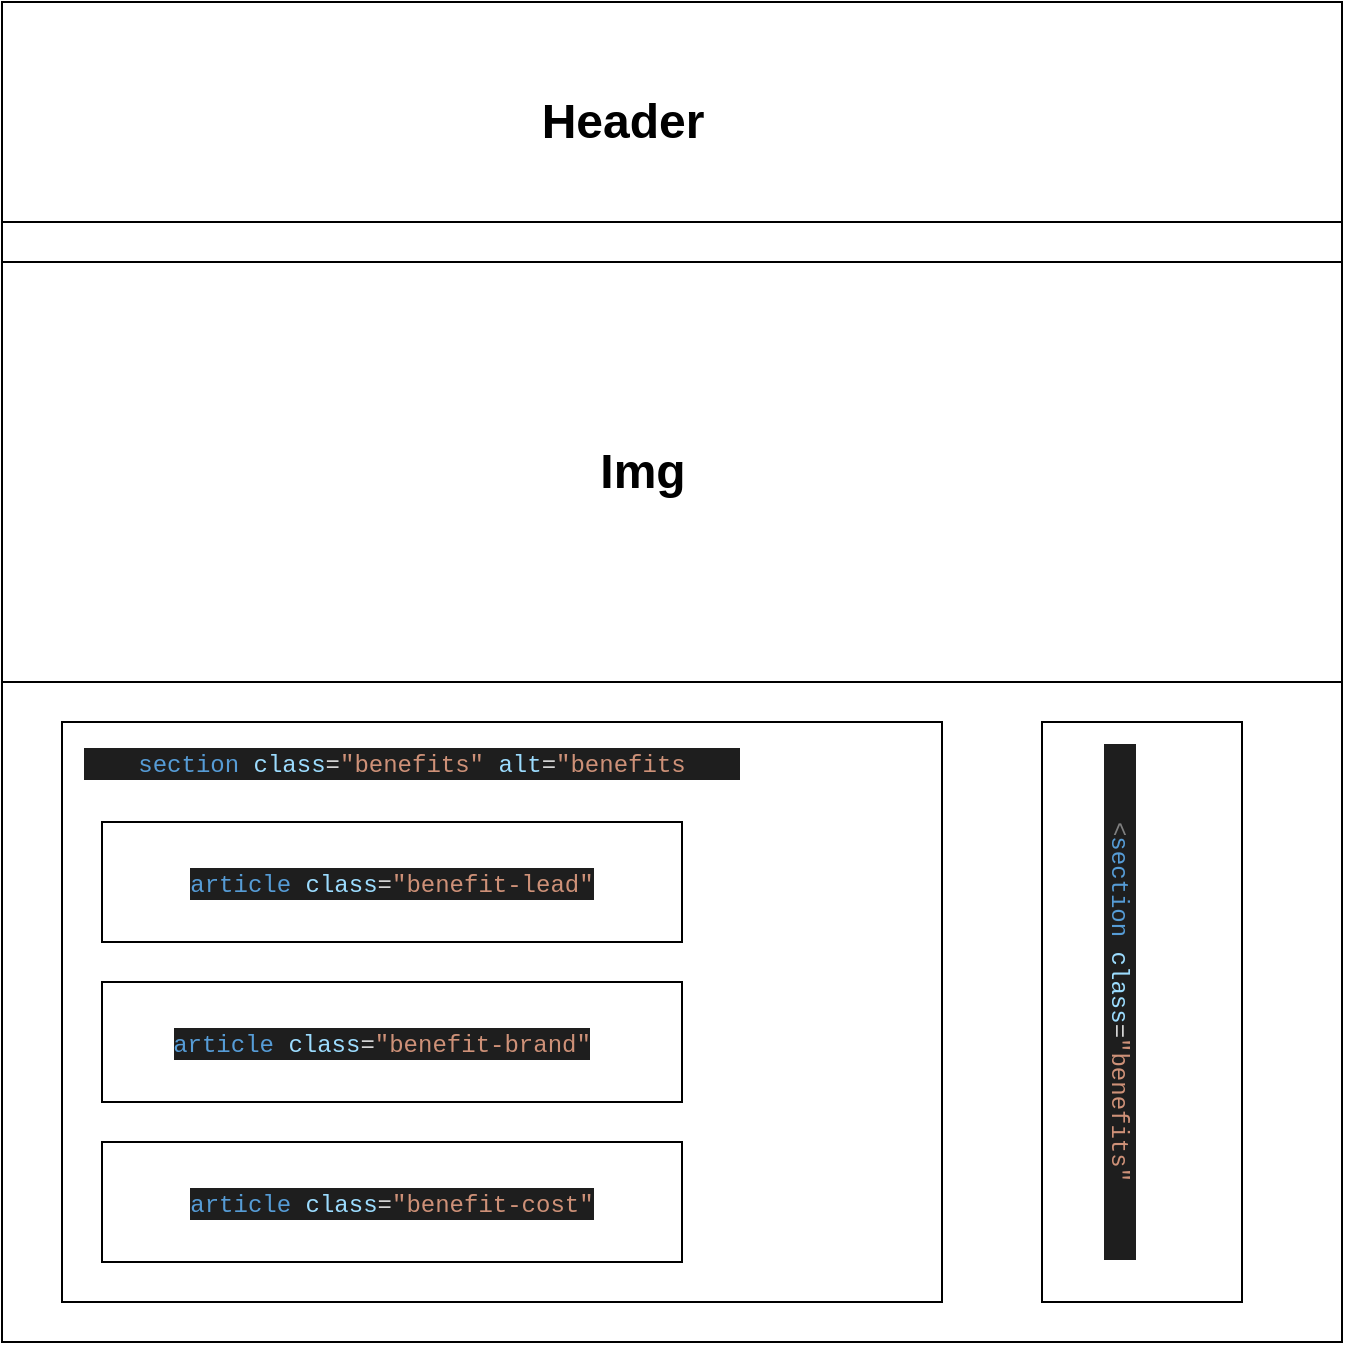 <mxfile>
    <diagram id="R7mZ-5sE5piZs0q6hoa2" name="Page-1">
        <mxGraphModel dx="1226" dy="717" grid="1" gridSize="10" guides="1" tooltips="1" connect="1" arrows="1" fold="1" page="1" pageScale="1" pageWidth="850" pageHeight="1100" math="0" shadow="0">
            <root>
                <mxCell id="0"/>
                <mxCell id="1" parent="0"/>
                <mxCell id="3" value="" style="whiteSpace=wrap;html=1;aspect=fixed;" vertex="1" parent="1">
                    <mxGeometry x="80" y="20" width="670" height="670" as="geometry"/>
                </mxCell>
                <mxCell id="4" value="" style="rounded=0;whiteSpace=wrap;html=1;" vertex="1" parent="1">
                    <mxGeometry x="80" y="20" width="670" height="110" as="geometry"/>
                </mxCell>
                <mxCell id="5" value="" style="rounded=0;whiteSpace=wrap;html=1;" vertex="1" parent="1">
                    <mxGeometry x="80" y="150" width="670" height="210" as="geometry"/>
                </mxCell>
                <mxCell id="8" value="" style="rounded=0;whiteSpace=wrap;html=1;" vertex="1" parent="1">
                    <mxGeometry x="600" y="380" width="100" height="290" as="geometry"/>
                </mxCell>
                <mxCell id="9" value="" style="rounded=0;whiteSpace=wrap;html=1;" vertex="1" parent="1">
                    <mxGeometry x="110" y="380" width="440" height="290" as="geometry"/>
                </mxCell>
                <mxCell id="10" value="Header" style="text;strokeColor=none;fillColor=none;html=1;fontSize=24;fontStyle=1;verticalAlign=middle;align=center;" vertex="1" parent="1">
                    <mxGeometry x="340" y="60" width="100" height="40" as="geometry"/>
                </mxCell>
                <mxCell id="11" value="Img" style="text;strokeColor=none;fillColor=none;html=1;fontSize=24;fontStyle=1;verticalAlign=middle;align=center;" vertex="1" parent="1">
                    <mxGeometry x="350" y="235" width="100" height="40" as="geometry"/>
                </mxCell>
                <UserObject label="&lt;div style=&quot;color: rgb(212, 212, 212); background-color: rgb(30, 30, 30); font-family: Menlo, Monaco, &amp;quot;Courier New&amp;quot;, monospace; line-height: 18px;&quot;&gt; &lt;span style=&quot;color: #808080;&quot;&gt;&amp;lt;&lt;/span&gt;&lt;span style=&quot;color: #569cd6;&quot;&gt;section&lt;/span&gt; &lt;span style=&quot;color: #9cdcfe;&quot;&gt;class&lt;/span&gt;=&lt;span style=&quot;color: #ce9178;&quot;&gt;&quot;benefits&quot;&lt;/span&gt; &lt;span style=&quot;color: #9cdcfe;&quot;&gt;alt&lt;/span&gt;=&lt;span style=&quot;color: #ce9178;&quot;&gt;&quot;benefits section is on the side&quot;&lt;/span&gt;&lt;span style=&quot;color: #808080;&quot;&gt;&amp;gt;&lt;/span&gt;&lt;/div&gt;" placeholders="1" name="Variable" id="12">
                    <mxCell style="text;html=1;strokeColor=none;fillColor=none;align=center;verticalAlign=middle;whiteSpace=wrap;overflow=hidden;rotation=90;" vertex="1" parent="1">
                        <mxGeometry x="510" y="510" width="260" height="20" as="geometry"/>
                    </mxCell>
                </UserObject>
                <UserObject label="&lt;div style=&quot;color: rgb(212, 212, 212); background-color: rgb(30, 30, 30); font-family: Menlo, Monaco, &amp;quot;Courier New&amp;quot;, monospace; font-weight: normal; font-size: 12px; line-height: 18px;&quot;&gt;&lt;div style=&quot;line-height: 18px;&quot;&gt;&lt;span style=&quot;color: #569cd6;&quot;&gt;section&lt;/span&gt; &lt;span style=&quot;color: #9cdcfe;&quot;&gt;class&lt;/span&gt;=&lt;span style=&quot;color: #ce9178;&quot;&gt;&quot;benefits&quot;&lt;/span&gt; &lt;span style=&quot;color: #9cdcfe;&quot;&gt;alt&lt;/span&gt;=&lt;span style=&quot;color: #ce9178;&quot;&gt;&quot;benefits section is on the side&quot;&lt;/span&gt;&lt;/div&gt;&lt;/div&gt;" placeholders="1" name="Variable" id="13">
                    <mxCell style="text;html=1;strokeColor=none;fillColor=none;align=center;verticalAlign=middle;whiteSpace=wrap;overflow=hidden;" vertex="1" parent="1">
                        <mxGeometry x="120" y="390" width="330" height="20" as="geometry"/>
                    </mxCell>
                </UserObject>
                <mxCell id="14" value="" style="rounded=0;whiteSpace=wrap;html=1;" vertex="1" parent="1">
                    <mxGeometry x="130" y="430" width="290" height="60" as="geometry"/>
                </mxCell>
                <mxCell id="15" value="" style="rounded=0;whiteSpace=wrap;html=1;" vertex="1" parent="1">
                    <mxGeometry x="130" y="510" width="290" height="60" as="geometry"/>
                </mxCell>
                <mxCell id="16" value="" style="rounded=0;whiteSpace=wrap;html=1;" vertex="1" parent="1">
                    <mxGeometry x="130" y="590" width="290" height="60" as="geometry"/>
                </mxCell>
                <UserObject label="&lt;div style=&quot;color: rgb(212, 212, 212); background-color: rgb(30, 30, 30); font-family: Menlo, Monaco, &amp;quot;Courier New&amp;quot;, monospace; line-height: 18px;&quot;&gt;&lt;div style=&quot;line-height: 18px;&quot;&gt;&lt;div style=&quot;line-height: 18px;&quot;&gt;&lt;span style=&quot;color: #569cd6;&quot;&gt;article&lt;/span&gt; &lt;span style=&quot;color: #9cdcfe;&quot;&gt;class&lt;/span&gt;=&lt;span style=&quot;color: #ce9178;&quot;&gt;&quot;benefit-lead&quot;&lt;/span&gt;&lt;/div&gt;&lt;/div&gt;&lt;/div&gt;" placeholders="1" id="17">
                    <mxCell style="text;html=1;strokeColor=none;fillColor=none;align=center;verticalAlign=middle;whiteSpace=wrap;overflow=hidden;" vertex="1" parent="1">
                        <mxGeometry x="140" y="450" width="270" height="20" as="geometry"/>
                    </mxCell>
                </UserObject>
                <UserObject label="&lt;div style=&quot;color: rgb(212, 212, 212); background-color: rgb(30, 30, 30); font-family: Menlo, Monaco, &amp;quot;Courier New&amp;quot;, monospace; font-weight: normal; line-height: 18px;&quot;&gt;&lt;div style=&quot;line-height: 18px;&quot;&gt;&lt;div style=&quot;line-height: 18px;&quot;&gt;&lt;span style=&quot;color: #569cd6;&quot;&gt;article&lt;/span&gt; &lt;span style=&quot;color: #9cdcfe;&quot;&gt;class&lt;/span&gt;=&lt;span style=&quot;color: #ce9178;&quot;&gt;&quot;benefit-brand&quot;&lt;/span&gt;&lt;/div&gt;&lt;/div&gt;&lt;/div&gt;" placeholders="1" name="Variable" id="18">
                    <mxCell style="text;html=1;strokeColor=none;fillColor=none;align=center;verticalAlign=middle;whiteSpace=wrap;overflow=hidden;" vertex="1" parent="1">
                        <mxGeometry x="140" y="530" width="260" height="20" as="geometry"/>
                    </mxCell>
                </UserObject>
                <UserObject label="&lt;div style=&quot;color: rgb(212, 212, 212); background-color: rgb(30, 30, 30); font-family: Menlo, Monaco, &amp;quot;Courier New&amp;quot;, monospace; line-height: 18px;&quot;&gt;&lt;div style=&quot;line-height: 18px;&quot;&gt;&lt;span style=&quot;color: #569cd6;&quot;&gt;article&lt;/span&gt; &lt;span style=&quot;color: #9cdcfe;&quot;&gt;class&lt;/span&gt;=&lt;span style=&quot;color: #ce9178;&quot;&gt;&quot;benefit-cost&quot;&lt;/span&gt;&lt;/div&gt;&lt;/div&gt;" placeholders="1" name="Variable" id="19">
                    <mxCell style="text;html=1;strokeColor=none;fillColor=none;align=center;verticalAlign=middle;whiteSpace=wrap;overflow=hidden;fontSize=12;" vertex="1" parent="1">
                        <mxGeometry x="160" y="610" width="230" height="20" as="geometry"/>
                    </mxCell>
                </UserObject>
            </root>
        </mxGraphModel>
    </diagram>
</mxfile>